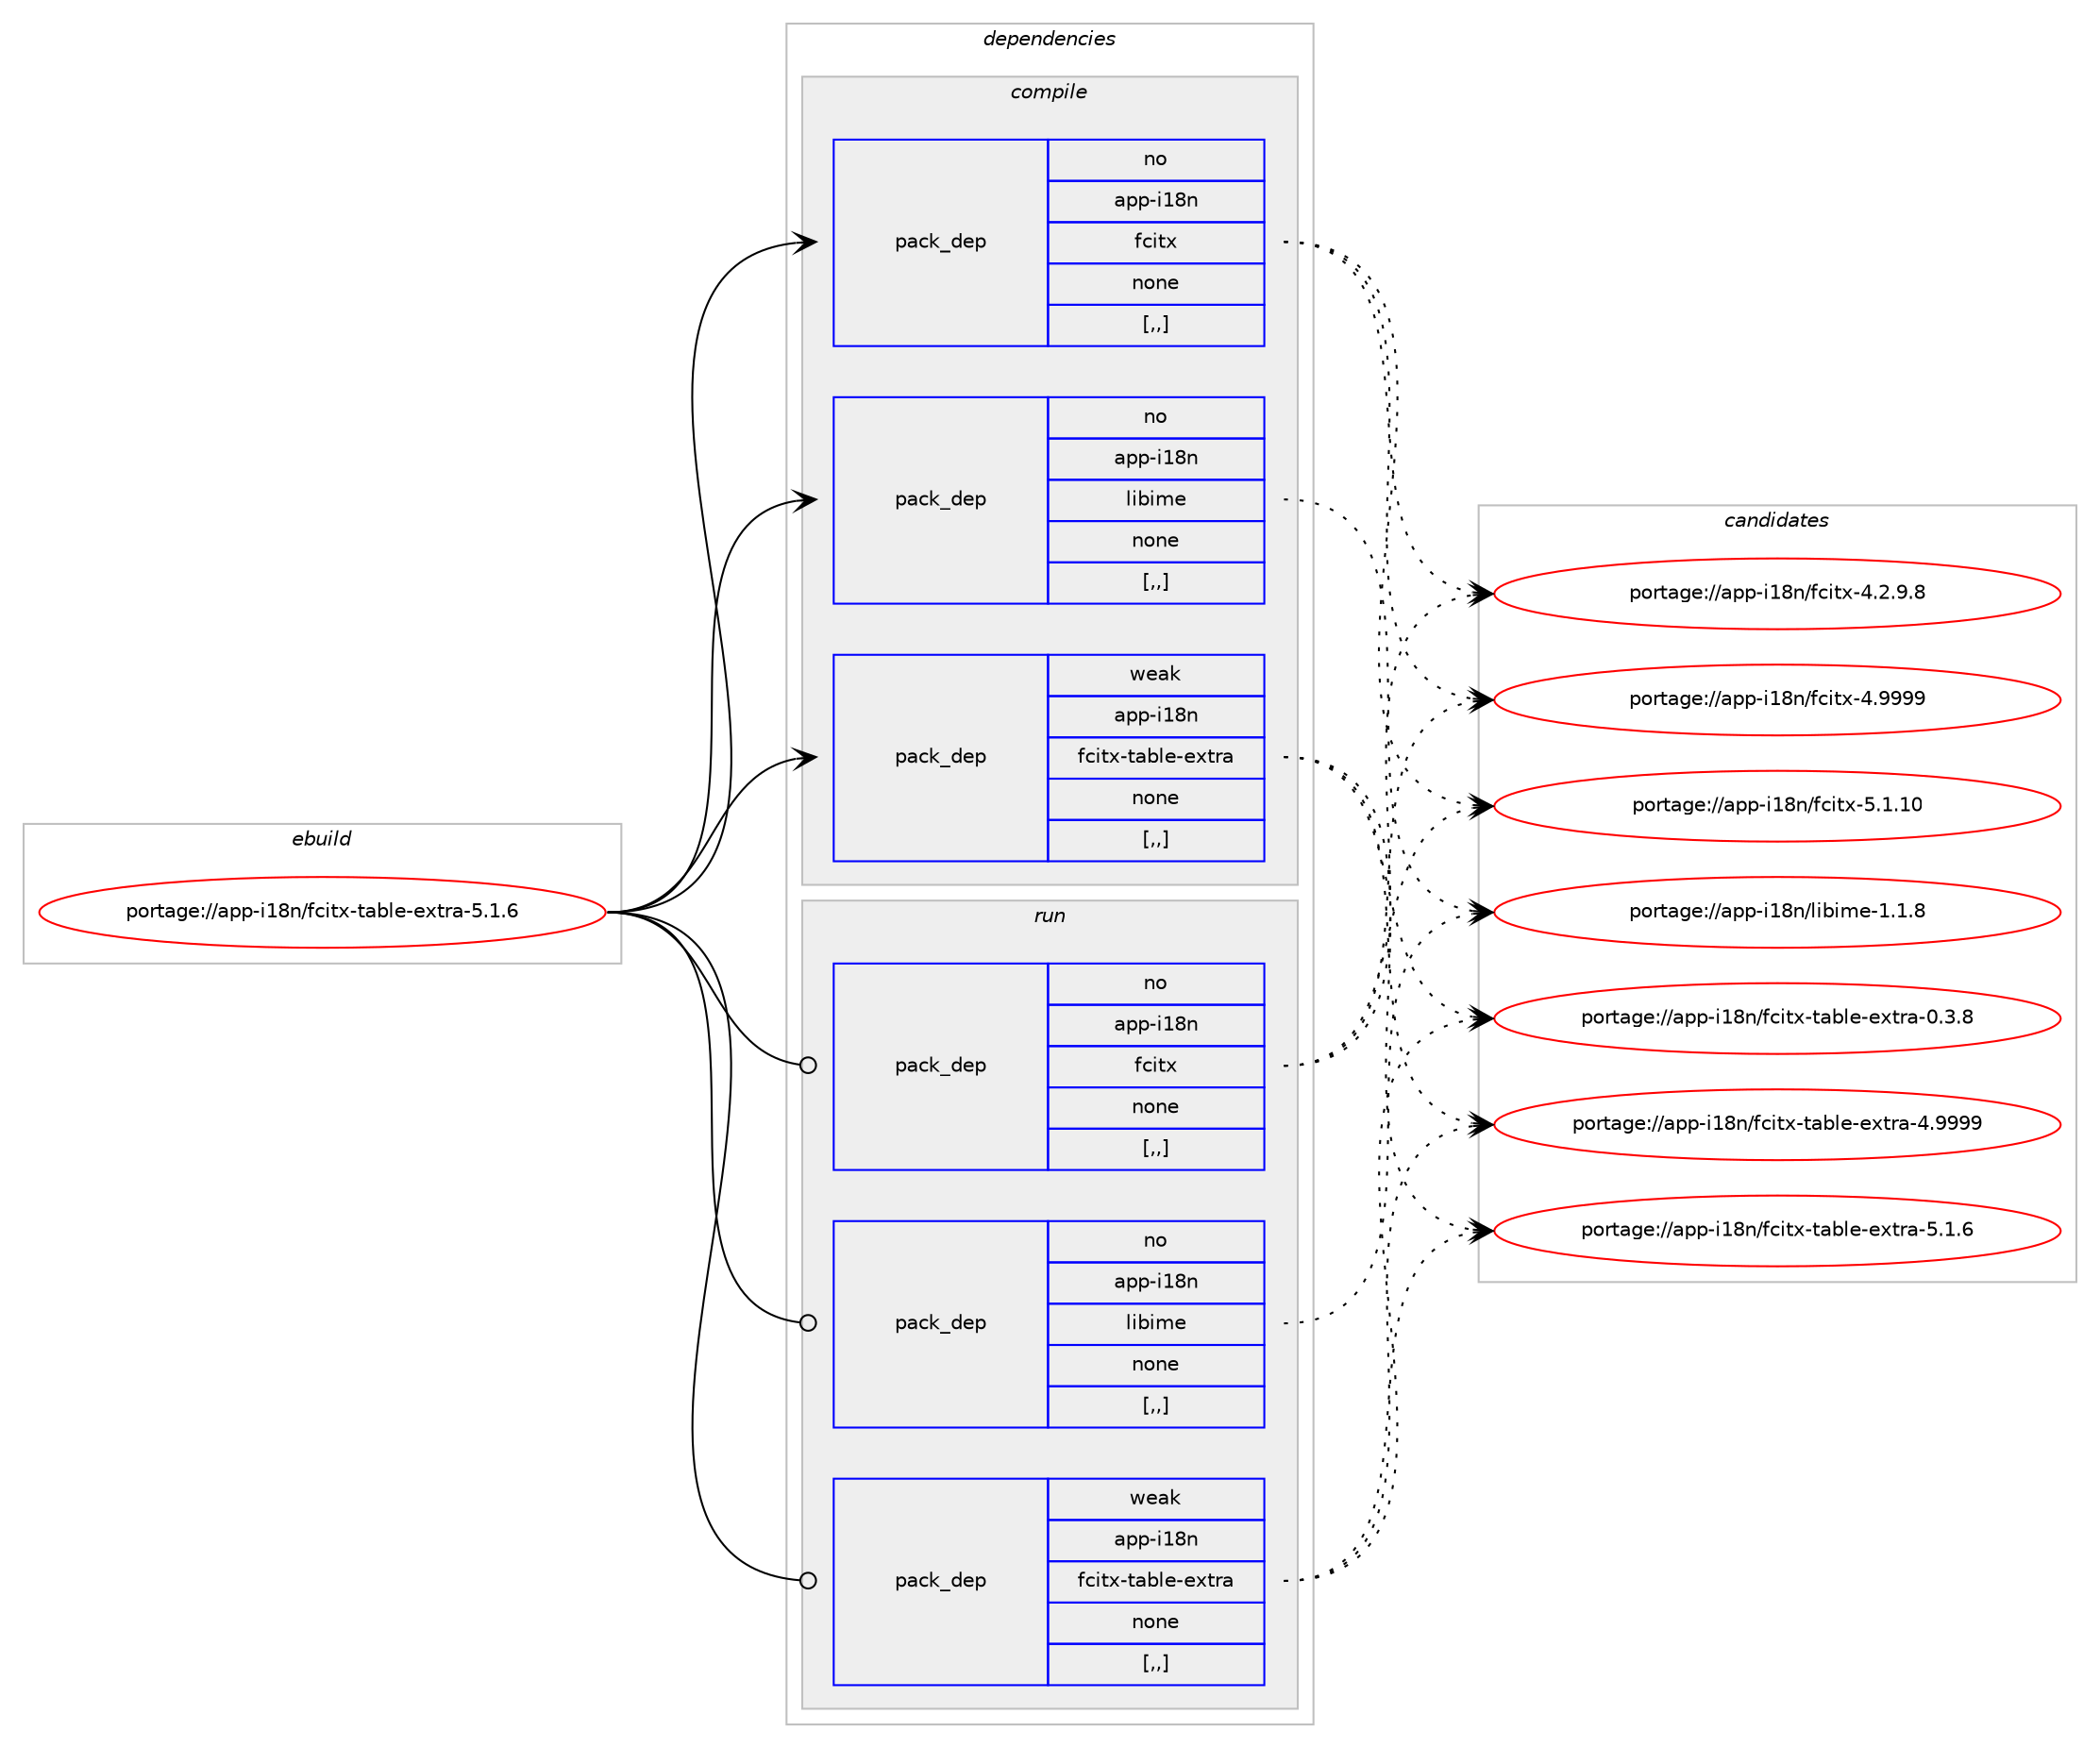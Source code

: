 digraph prolog {

# *************
# Graph options
# *************

newrank=true;
concentrate=true;
compound=true;
graph [rankdir=LR,fontname=Helvetica,fontsize=10,ranksep=1.5];#, ranksep=2.5, nodesep=0.2];
edge  [arrowhead=vee];
node  [fontname=Helvetica,fontsize=10];

# **********
# The ebuild
# **********

subgraph cluster_leftcol {
color=gray;
rank=same;
label=<<i>ebuild</i>>;
id [label="portage://app-i18n/fcitx-table-extra-5.1.6", color=red, width=4, href="../app-i18n/fcitx-table-extra-5.1.6.svg"];
}

# ****************
# The dependencies
# ****************

subgraph cluster_midcol {
color=gray;
label=<<i>dependencies</i>>;
subgraph cluster_compile {
fillcolor="#eeeeee";
style=filled;
label=<<i>compile</i>>;
subgraph pack24969 {
dependency35797 [label=<<TABLE BORDER="0" CELLBORDER="1" CELLSPACING="0" CELLPADDING="4" WIDTH="220"><TR><TD ROWSPAN="6" CELLPADDING="30">pack_dep</TD></TR><TR><TD WIDTH="110">no</TD></TR><TR><TD>app-i18n</TD></TR><TR><TD>fcitx</TD></TR><TR><TD>none</TD></TR><TR><TD>[,,]</TD></TR></TABLE>>, shape=none, color=blue];
}
id:e -> dependency35797:w [weight=20,style="solid",arrowhead="vee"];
subgraph pack24970 {
dependency35798 [label=<<TABLE BORDER="0" CELLBORDER="1" CELLSPACING="0" CELLPADDING="4" WIDTH="220"><TR><TD ROWSPAN="6" CELLPADDING="30">pack_dep</TD></TR><TR><TD WIDTH="110">no</TD></TR><TR><TD>app-i18n</TD></TR><TR><TD>libime</TD></TR><TR><TD>none</TD></TR><TR><TD>[,,]</TD></TR></TABLE>>, shape=none, color=blue];
}
id:e -> dependency35798:w [weight=20,style="solid",arrowhead="vee"];
subgraph pack24971 {
dependency35799 [label=<<TABLE BORDER="0" CELLBORDER="1" CELLSPACING="0" CELLPADDING="4" WIDTH="220"><TR><TD ROWSPAN="6" CELLPADDING="30">pack_dep</TD></TR><TR><TD WIDTH="110">weak</TD></TR><TR><TD>app-i18n</TD></TR><TR><TD>fcitx-table-extra</TD></TR><TR><TD>none</TD></TR><TR><TD>[,,]</TD></TR></TABLE>>, shape=none, color=blue];
}
id:e -> dependency35799:w [weight=20,style="solid",arrowhead="vee"];
}
subgraph cluster_compileandrun {
fillcolor="#eeeeee";
style=filled;
label=<<i>compile and run</i>>;
}
subgraph cluster_run {
fillcolor="#eeeeee";
style=filled;
label=<<i>run</i>>;
subgraph pack24972 {
dependency35800 [label=<<TABLE BORDER="0" CELLBORDER="1" CELLSPACING="0" CELLPADDING="4" WIDTH="220"><TR><TD ROWSPAN="6" CELLPADDING="30">pack_dep</TD></TR><TR><TD WIDTH="110">no</TD></TR><TR><TD>app-i18n</TD></TR><TR><TD>fcitx</TD></TR><TR><TD>none</TD></TR><TR><TD>[,,]</TD></TR></TABLE>>, shape=none, color=blue];
}
id:e -> dependency35800:w [weight=20,style="solid",arrowhead="odot"];
subgraph pack24973 {
dependency35801 [label=<<TABLE BORDER="0" CELLBORDER="1" CELLSPACING="0" CELLPADDING="4" WIDTH="220"><TR><TD ROWSPAN="6" CELLPADDING="30">pack_dep</TD></TR><TR><TD WIDTH="110">no</TD></TR><TR><TD>app-i18n</TD></TR><TR><TD>libime</TD></TR><TR><TD>none</TD></TR><TR><TD>[,,]</TD></TR></TABLE>>, shape=none, color=blue];
}
id:e -> dependency35801:w [weight=20,style="solid",arrowhead="odot"];
subgraph pack24974 {
dependency35802 [label=<<TABLE BORDER="0" CELLBORDER="1" CELLSPACING="0" CELLPADDING="4" WIDTH="220"><TR><TD ROWSPAN="6" CELLPADDING="30">pack_dep</TD></TR><TR><TD WIDTH="110">weak</TD></TR><TR><TD>app-i18n</TD></TR><TR><TD>fcitx-table-extra</TD></TR><TR><TD>none</TD></TR><TR><TD>[,,]</TD></TR></TABLE>>, shape=none, color=blue];
}
id:e -> dependency35802:w [weight=20,style="solid",arrowhead="odot"];
}
}

# **************
# The candidates
# **************

subgraph cluster_choices {
rank=same;
color=gray;
label=<<i>candidates</i>>;

subgraph choice24969 {
color=black;
nodesep=1;
choice9711211245105495611047102991051161204552465046574656 [label="portage://app-i18n/fcitx-4.2.9.8", color=red, width=4,href="../app-i18n/fcitx-4.2.9.8.svg"];
choice97112112451054956110471029910511612045524657575757 [label="portage://app-i18n/fcitx-4.9999", color=red, width=4,href="../app-i18n/fcitx-4.9999.svg"];
choice97112112451054956110471029910511612045534649464948 [label="portage://app-i18n/fcitx-5.1.10", color=red, width=4,href="../app-i18n/fcitx-5.1.10.svg"];
dependency35797:e -> choice9711211245105495611047102991051161204552465046574656:w [style=dotted,weight="100"];
dependency35797:e -> choice97112112451054956110471029910511612045524657575757:w [style=dotted,weight="100"];
dependency35797:e -> choice97112112451054956110471029910511612045534649464948:w [style=dotted,weight="100"];
}
subgraph choice24970 {
color=black;
nodesep=1;
choice971121124510549561104710810598105109101454946494656 [label="portage://app-i18n/libime-1.1.8", color=red, width=4,href="../app-i18n/libime-1.1.8.svg"];
dependency35798:e -> choice971121124510549561104710810598105109101454946494656:w [style=dotted,weight="100"];
}
subgraph choice24971 {
color=black;
nodesep=1;
choice9711211245105495611047102991051161204511697981081014510112011611497454846514656 [label="portage://app-i18n/fcitx-table-extra-0.3.8", color=red, width=4,href="../app-i18n/fcitx-table-extra-0.3.8.svg"];
choice971121124510549561104710299105116120451169798108101451011201161149745524657575757 [label="portage://app-i18n/fcitx-table-extra-4.9999", color=red, width=4,href="../app-i18n/fcitx-table-extra-4.9999.svg"];
choice9711211245105495611047102991051161204511697981081014510112011611497455346494654 [label="portage://app-i18n/fcitx-table-extra-5.1.6", color=red, width=4,href="../app-i18n/fcitx-table-extra-5.1.6.svg"];
dependency35799:e -> choice9711211245105495611047102991051161204511697981081014510112011611497454846514656:w [style=dotted,weight="100"];
dependency35799:e -> choice971121124510549561104710299105116120451169798108101451011201161149745524657575757:w [style=dotted,weight="100"];
dependency35799:e -> choice9711211245105495611047102991051161204511697981081014510112011611497455346494654:w [style=dotted,weight="100"];
}
subgraph choice24972 {
color=black;
nodesep=1;
choice9711211245105495611047102991051161204552465046574656 [label="portage://app-i18n/fcitx-4.2.9.8", color=red, width=4,href="../app-i18n/fcitx-4.2.9.8.svg"];
choice97112112451054956110471029910511612045524657575757 [label="portage://app-i18n/fcitx-4.9999", color=red, width=4,href="../app-i18n/fcitx-4.9999.svg"];
choice97112112451054956110471029910511612045534649464948 [label="portage://app-i18n/fcitx-5.1.10", color=red, width=4,href="../app-i18n/fcitx-5.1.10.svg"];
dependency35800:e -> choice9711211245105495611047102991051161204552465046574656:w [style=dotted,weight="100"];
dependency35800:e -> choice97112112451054956110471029910511612045524657575757:w [style=dotted,weight="100"];
dependency35800:e -> choice97112112451054956110471029910511612045534649464948:w [style=dotted,weight="100"];
}
subgraph choice24973 {
color=black;
nodesep=1;
choice971121124510549561104710810598105109101454946494656 [label="portage://app-i18n/libime-1.1.8", color=red, width=4,href="../app-i18n/libime-1.1.8.svg"];
dependency35801:e -> choice971121124510549561104710810598105109101454946494656:w [style=dotted,weight="100"];
}
subgraph choice24974 {
color=black;
nodesep=1;
choice9711211245105495611047102991051161204511697981081014510112011611497454846514656 [label="portage://app-i18n/fcitx-table-extra-0.3.8", color=red, width=4,href="../app-i18n/fcitx-table-extra-0.3.8.svg"];
choice971121124510549561104710299105116120451169798108101451011201161149745524657575757 [label="portage://app-i18n/fcitx-table-extra-4.9999", color=red, width=4,href="../app-i18n/fcitx-table-extra-4.9999.svg"];
choice9711211245105495611047102991051161204511697981081014510112011611497455346494654 [label="portage://app-i18n/fcitx-table-extra-5.1.6", color=red, width=4,href="../app-i18n/fcitx-table-extra-5.1.6.svg"];
dependency35802:e -> choice9711211245105495611047102991051161204511697981081014510112011611497454846514656:w [style=dotted,weight="100"];
dependency35802:e -> choice971121124510549561104710299105116120451169798108101451011201161149745524657575757:w [style=dotted,weight="100"];
dependency35802:e -> choice9711211245105495611047102991051161204511697981081014510112011611497455346494654:w [style=dotted,weight="100"];
}
}

}
